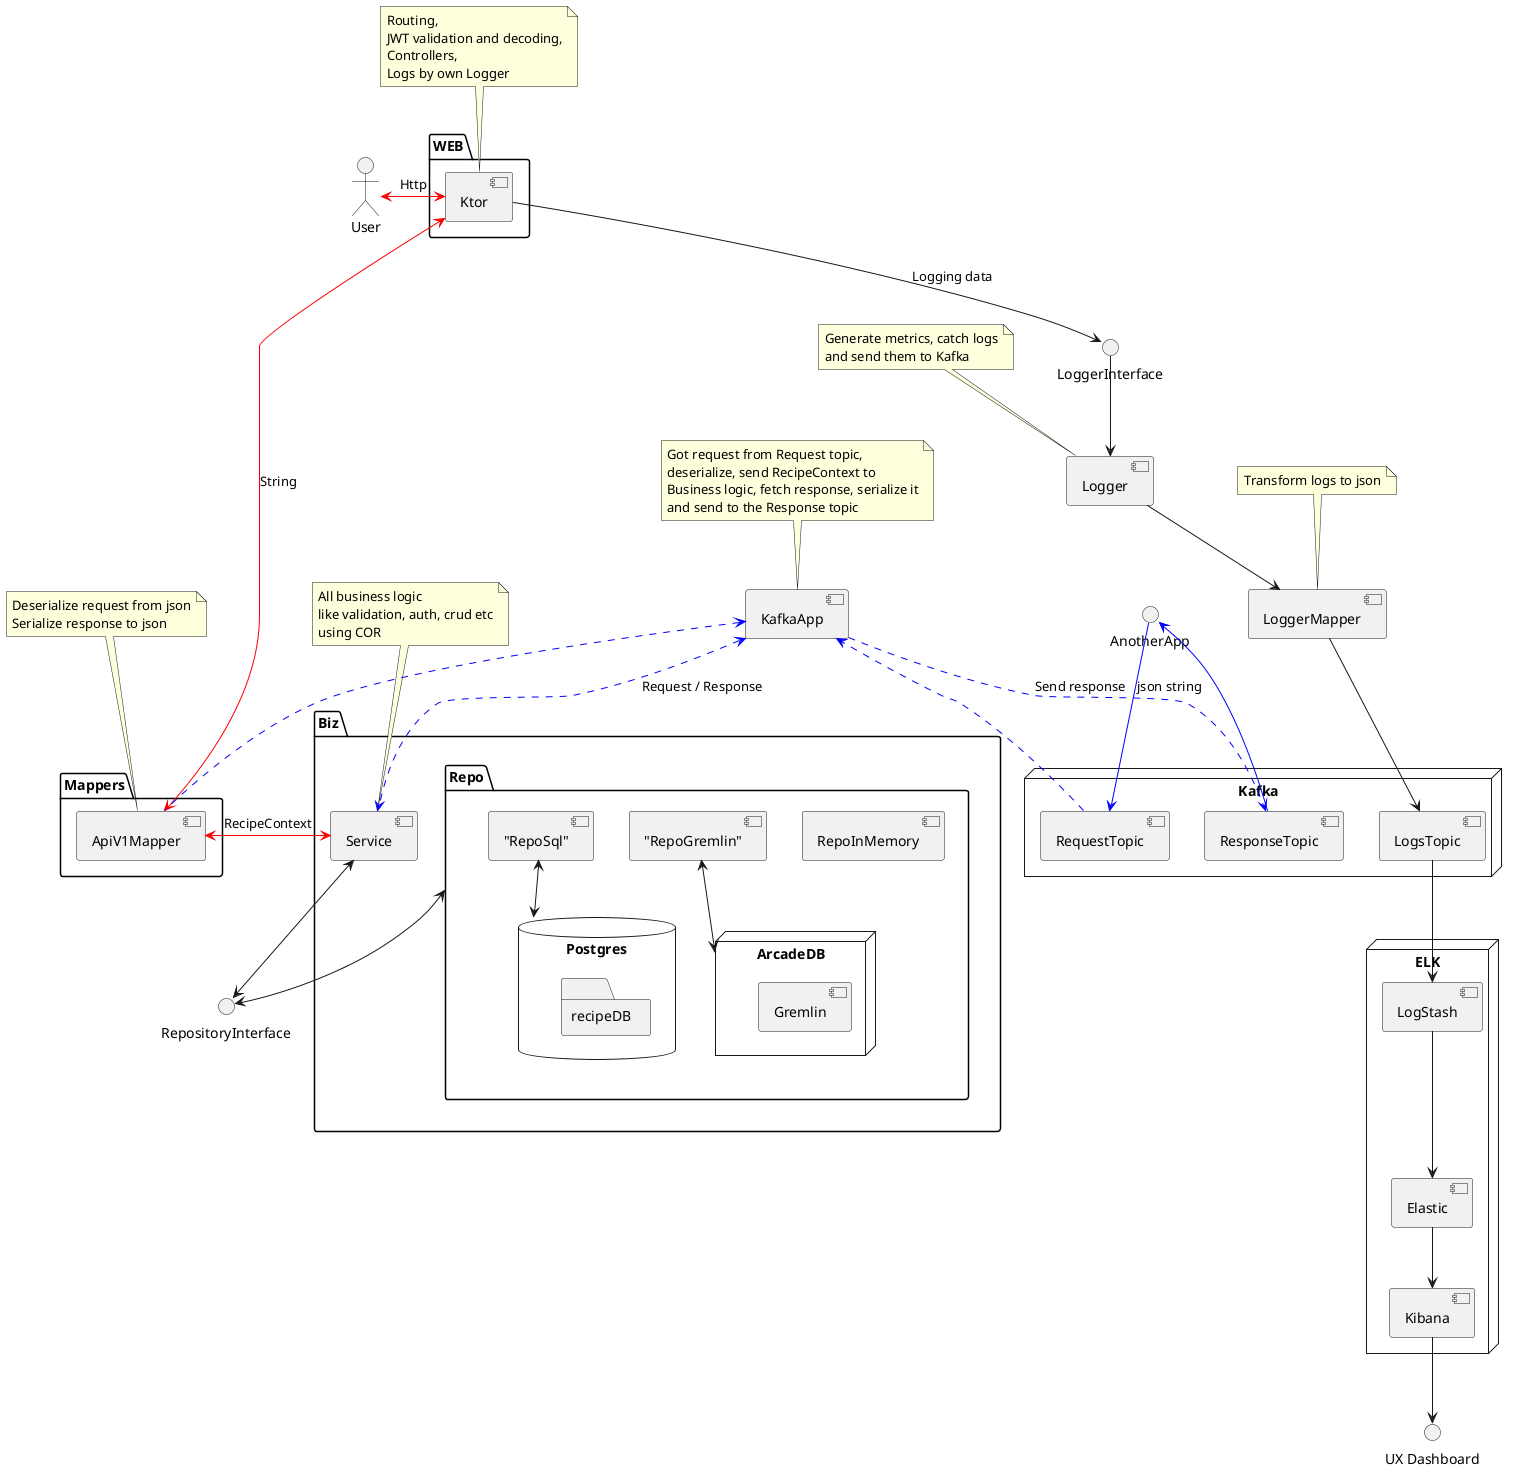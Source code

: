 @startuml
'https://plantuml.com/component-diagram
"User"
package "WEB" {
  User <-> [Ktor]#Red : Http
}
note top of Ktor
    Routing,
    JWT validation and decoding,
    Controllers,
    Logs by own Logger
endnote

node "Kafka" {
[RequestTopic]
[ResponseTopic]
[LogsTopic]
}

package "Mappers" {
[Ktor] <--> [ApiV1Mapper]#Red: String
}

interface "RepositoryInterface"
package "Biz" {
[ApiV1Mapper] <-> [Service]#Red : RecipeContext
Service <--> RepositoryInterface
[RepositoryInterface] <--> Repo
}
note top of Service
    All business logic
    like validation, auth, crud etc
    using COR
endnote

()"AnotherApp" --> RequestTopic#Blue : json string
RequestTopic ..> [KafkaApp]#Blue
[KafkaApp] <.. [ApiV1Mapper]#Blue
KafkaApp <..> [Service]#Blue: "Request / Response"
KafkaApp ..> [ResponseTopic]#Blue: Send response
ResponseTopic --> ()"AnotherApp"#Blue
note top of ApiV1Mapper
    Deserialize request from json
    Serialize response to json
endnote

note top of KafkaApp
    Got request from Request topic,
    deserialize, send RecipeContext to
    Business logic, fetch response, serialize it
    and send to the Response topic
endnote

node "ELK" {
[Elastic]
[LogStash]
[Kibana]
}

()"LoggerInterface"

[Ktor] --> LoggerInterface: Logging data
LoggerInterface --> [Logger]
[Logger] --> [LoggerMapper]
[LoggerMapper] --> LogsTopic
LogsTopic --> LogStash
LogStash --> [Elastic]
Elastic --> Kibana
Kibana --> ()"UX Dashboard"

note top of LoggerMapper
    Transform logs to json
endnote

note top of Logger
    Generate metrics, catch logs
    and send them to Kafka
endnote

package "Repo" {
["RepoInMemory"]
["RepoGremlin"] <--> ArcadeDB
["RepoSql"] <--> [Postgres]
}

database "Postgres" {
  folder "recipeDB" {
  }
}

node "ArcadeDB" {
["Gremlin"]
}

@enduml